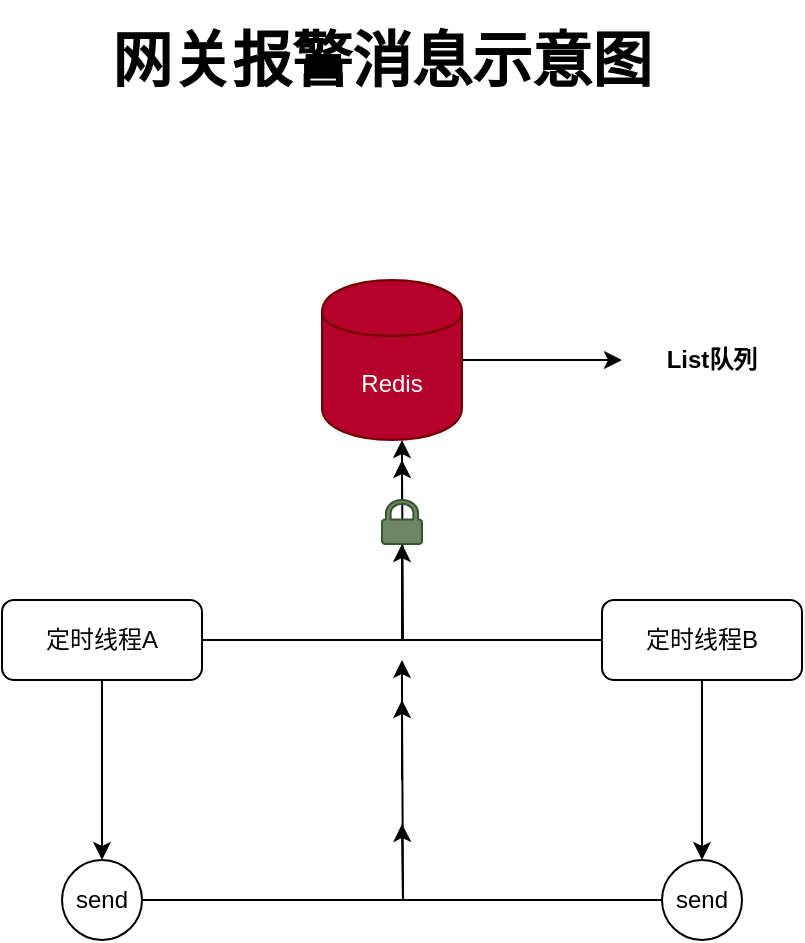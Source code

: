 <mxfile version="12.9.9" type="github"><diagram id="0iGwgGr-Oi8jdjV9H6Ax" name="Page-1"><mxGraphModel dx="1422" dy="713" grid="1" gridSize="10" guides="1" tooltips="1" connect="1" arrows="1" fold="1" page="1" pageScale="1" pageWidth="827" pageHeight="1169" math="0" shadow="0"><root><mxCell id="0"/><mxCell id="1" parent="0"/><mxCell id="rj2z753RrD6WEbJDvLND-8" style="edgeStyle=orthogonalEdgeStyle;rounded=0;orthogonalLoop=1;jettySize=auto;html=1;" edge="1" parent="1" source="rj2z753RrD6WEbJDvLND-1"><mxGeometry relative="1" as="geometry"><mxPoint x="480" y="280" as="targetPoint"/></mxGeometry></mxCell><mxCell id="rj2z753RrD6WEbJDvLND-10" style="edgeStyle=orthogonalEdgeStyle;rounded=0;orthogonalLoop=1;jettySize=auto;html=1;entryX=0.5;entryY=0;entryDx=0;entryDy=0;" edge="1" parent="1" source="rj2z753RrD6WEbJDvLND-1" target="rj2z753RrD6WEbJDvLND-16"><mxGeometry relative="1" as="geometry"><mxPoint x="330" y="470" as="targetPoint"/></mxGeometry></mxCell><mxCell id="rj2z753RrD6WEbJDvLND-1" value="定时线程A" style="rounded=1;whiteSpace=wrap;html=1;" vertex="1" parent="1"><mxGeometry x="280" y="350" width="100" height="40" as="geometry"/></mxCell><mxCell id="rj2z753RrD6WEbJDvLND-9" style="edgeStyle=orthogonalEdgeStyle;rounded=0;orthogonalLoop=1;jettySize=auto;html=1;" edge="1" parent="1" source="rj2z753RrD6WEbJDvLND-21"><mxGeometry relative="1" as="geometry"><mxPoint x="480" y="270" as="targetPoint"/></mxGeometry></mxCell><mxCell id="rj2z753RrD6WEbJDvLND-11" style="edgeStyle=orthogonalEdgeStyle;rounded=0;orthogonalLoop=1;jettySize=auto;html=1;" edge="1" parent="1" source="rj2z753RrD6WEbJDvLND-4"><mxGeometry relative="1" as="geometry"><mxPoint x="630" y="480" as="targetPoint"/></mxGeometry></mxCell><mxCell id="rj2z753RrD6WEbJDvLND-4" value="定时线程B" style="rounded=1;whiteSpace=wrap;html=1;" vertex="1" parent="1"><mxGeometry x="580" y="350" width="100" height="40" as="geometry"/></mxCell><mxCell id="rj2z753RrD6WEbJDvLND-5" value="Redis" style="shape=cylinder;whiteSpace=wrap;html=1;boundedLbl=1;backgroundOutline=1;fillColor=#B50029;strokeColor=#6F0000;fontColor=#ffffff;" vertex="1" parent="1"><mxGeometry x="440" y="190" width="70" height="80" as="geometry"/></mxCell><mxCell id="rj2z753RrD6WEbJDvLND-12" value="List队列" style="text;html=1;strokeColor=none;fillColor=none;align=center;verticalAlign=middle;whiteSpace=wrap;rounded=0;fontStyle=1" vertex="1" parent="1"><mxGeometry x="590" y="220" width="90" height="20" as="geometry"/></mxCell><mxCell id="rj2z753RrD6WEbJDvLND-13" value="" style="edgeStyle=orthogonalEdgeStyle;rounded=0;orthogonalLoop=1;jettySize=auto;html=1;" edge="1" parent="1" source="rj2z753RrD6WEbJDvLND-5" target="rj2z753RrD6WEbJDvLND-12"><mxGeometry relative="1" as="geometry"/></mxCell><mxCell id="rj2z753RrD6WEbJDvLND-15" style="edgeStyle=orthogonalEdgeStyle;rounded=0;orthogonalLoop=1;jettySize=auto;html=1;" edge="1" parent="1" source="rj2z753RrD6WEbJDvLND-14"><mxGeometry relative="1" as="geometry"><mxPoint x="480" y="400" as="targetPoint"/></mxGeometry></mxCell><mxCell id="rj2z753RrD6WEbJDvLND-14" value="send" style="ellipse;whiteSpace=wrap;html=1;aspect=fixed;" vertex="1" parent="1"><mxGeometry x="610" y="480" width="40" height="40" as="geometry"/></mxCell><mxCell id="rj2z753RrD6WEbJDvLND-20" value="" style="edgeStyle=orthogonalEdgeStyle;rounded=0;orthogonalLoop=1;jettySize=auto;html=1;" edge="1" parent="1"><mxGeometry relative="1" as="geometry"><mxPoint x="480" y="440" as="sourcePoint"/><mxPoint x="480" y="380" as="targetPoint"/></mxGeometry></mxCell><mxCell id="rj2z753RrD6WEbJDvLND-16" value="send" style="ellipse;whiteSpace=wrap;html=1;aspect=fixed;" vertex="1" parent="1"><mxGeometry x="310" y="480" width="40" height="40" as="geometry"/></mxCell><mxCell id="rj2z753RrD6WEbJDvLND-21" value="" style="pointerEvents=1;shadow=0;dashed=0;html=1;strokeColor=#3A5431;labelPosition=center;verticalLabelPosition=bottom;verticalAlign=top;outlineConnect=0;align=center;shape=mxgraph.office.security.lock_protected;fillColor=#6d8764;fontColor=#ffffff;" vertex="1" parent="1"><mxGeometry x="470" y="300" width="20" height="22" as="geometry"/></mxCell><mxCell id="rj2z753RrD6WEbJDvLND-22" style="edgeStyle=orthogonalEdgeStyle;rounded=0;orthogonalLoop=1;jettySize=auto;html=1;" edge="1" parent="1" source="rj2z753RrD6WEbJDvLND-4" target="rj2z753RrD6WEbJDvLND-21"><mxGeometry relative="1" as="geometry"><mxPoint x="480" y="270" as="targetPoint"/><mxPoint x="580" y="370" as="sourcePoint"/></mxGeometry></mxCell><mxCell id="rj2z753RrD6WEbJDvLND-25" value="" style="edgeStyle=orthogonalEdgeStyle;rounded=0;orthogonalLoop=1;jettySize=auto;html=1;" edge="1" parent="1" source="rj2z753RrD6WEbJDvLND-16"><mxGeometry relative="1" as="geometry"><mxPoint x="350" y="500" as="sourcePoint"/><mxPoint x="480" y="462" as="targetPoint"/></mxGeometry></mxCell><mxCell id="rj2z753RrD6WEbJDvLND-29" value="&lt;font style=&quot;font-size: 30px&quot;&gt;&lt;b&gt;网关报警消息示意图&lt;/b&gt;&lt;/font&gt;" style="text;html=1;strokeColor=none;fillColor=none;align=center;verticalAlign=middle;whiteSpace=wrap;rounded=0;shadow=0;dashed=1;" vertex="1" parent="1"><mxGeometry x="300" y="50" width="340" height="60" as="geometry"/></mxCell></root></mxGraphModel></diagram></mxfile>